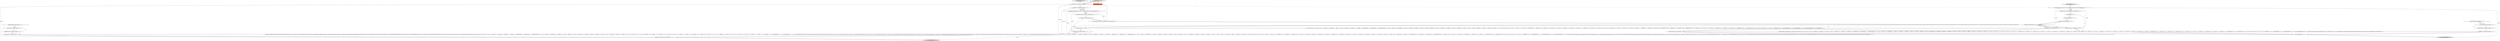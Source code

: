digraph {
12 [style = filled, label = "{unrollRecursionContexts(_parentctx)}@@@186@@@['1', '1', '0']", fillcolor = white, shape = ellipse image = "AAA0AAABBB1BBB"];
26 [style = filled, label = "GroupingExpressionsContext _localctx = new GroupingExpressionsContext(_ctx,getState())@@@3@@@['0', '0', '1']", fillcolor = white, shape = ellipse image = "AAA0AAABBB3BBB"];
29 [style = filled, label = "(((_la) & ~0x3f) == 0 && ((1L << _la) & ((1L << T__0) | (1L << ANALYZE) | (1L << ANALYZED) | (1L << CASE) | (1L << CAST) | (1L << CATALOGS) | (1L << COLUMNS) | (1L << CONVERT) | (1L << CURRENT_DATE) | (1L << CURRENT_TIME) | (1L << CURRENT_TIMESTAMP) | (1L << DAY) | (1L << DEBUG) | (1L << EXECUTABLE) | (1L << EXISTS) | (1L << EXPLAIN) | (1L << EXTRACT) | (1L << FALSE) | (1L << FIRST) | (1L << FORMAT) | (1L << FULL) | (1L << FUNCTIONS) | (1L << GRAPHVIZ) | (1L << HOUR) | (1L << INTERVAL) | (1L << LAST) | (1L << LEFT) | (1L << LIMIT) | (1L << MAPPED) | (1L << MATCH) | (1L << MINUTE) | (1L << MONTH))) != 0) || ((((_la - 66)) & ~0x3f) == 0 && ((1L << (_la - 66)) & ((1L << (NOT - 66)) | (1L << (NULL - 66)) | (1L << (OPTIMIZED - 66)) | (1L << (PARSED - 66)) | (1L << (PHYSICAL - 66)) | (1L << (PIVOT - 66)) | (1L << (PLAN - 66)) | (1L << (RIGHT - 66)) | (1L << (RLIKE - 66)) | (1L << (QUERY - 66)) | (1L << (SCHEMAS - 66)) | (1L << (SECOND - 66)) | (1L << (SHOW - 66)) | (1L << (SYS - 66)) | (1L << (TABLES - 66)) | (1L << (TEXT - 66)) | (1L << (TRUE - 66)) | (1L << (TOP - 66)) | (1L << (TYPE - 66)) | (1L << (TYPES - 66)) | (1L << (VERIFY - 66)) | (1L << (YEAR - 66)) | (1L << (FUNCTION_ESC - 66)) | (1L << (DATE_ESC - 66)) | (1L << (TIME_ESC - 66)) | (1L << (TIMESTAMP_ESC - 66)) | (1L << (GUID_ESC - 66)) | (1L << (PLUS - 66)) | (1L << (MINUS - 66)) | (1L << (ASTERISK - 66)) | (1L << (PARAM - 66)) | (1L << (STRING - 66)) | (1L << (INTEGER_VALUE - 66)) | (1L << (DECIMAL_VALUE - 66)))) != 0) || ((((_la - 130)) & ~0x3f) == 0 && ((1L << (_la - 130)) & ((1L << (IDENTIFIER - 130)) | (1L << (DIGIT_IDENTIFIER - 130)) | (1L << (QUOTED_IDENTIFIER - 130)) | (1L << (BACKQUOTED_IDENTIFIER - 130)))) != 0)@@@16@@@['0', '0', '1']", fillcolor = white, shape = diamond image = "AAA0AAABBB3BBB"];
21 [style = filled, label = "return _localctx@@@58@@@['0', '0', '1']", fillcolor = lightgray, shape = ellipse image = "AAA0AAABBB3BBB"];
5 [style = filled, label = "_errHandler.reportError(this,re)@@@183@@@['1', '1', '0']", fillcolor = white, shape = ellipse image = "AAA0AAABBB1BBB"];
35 [style = filled, label = "enterOuterAlt(_localctx,1)@@@10@@@['0', '0', '1']", fillcolor = white, shape = ellipse image = "AAA0AAABBB3BBB"];
15 [style = filled, label = "int _alt@@@11@@@['1', '1', '0']", fillcolor = white, shape = ellipse image = "AAA0AAABBB1BBB"];
19 [style = filled, label = "_errHandler.reportError(this,re)@@@52@@@['0', '0', '1']", fillcolor = white, shape = ellipse image = "AAA0AAABBB3BBB"];
33 [style = filled, label = "{exitRule()}@@@55@@@['0', '0', '1']", fillcolor = white, shape = ellipse image = "AAA0AAABBB3BBB"];
28 [style = filled, label = "{setState(341)match(T__0)setState(350)_la = _input.LA(1)if ((((_la) & ~0x3f) == 0 && ((1L << _la) & ((1L << T__0) | (1L << ANALYZE) | (1L << ANALYZED) | (1L << CASE) | (1L << CAST) | (1L << CATALOGS) | (1L << COLUMNS) | (1L << CONVERT) | (1L << CURRENT_DATE) | (1L << CURRENT_TIME) | (1L << CURRENT_TIMESTAMP) | (1L << DAY) | (1L << DEBUG) | (1L << EXECUTABLE) | (1L << EXISTS) | (1L << EXPLAIN) | (1L << EXTRACT) | (1L << FALSE) | (1L << FIRST) | (1L << FORMAT) | (1L << FULL) | (1L << FUNCTIONS) | (1L << GRAPHVIZ) | (1L << HOUR) | (1L << INTERVAL) | (1L << LAST) | (1L << LEFT) | (1L << LIMIT) | (1L << MAPPED) | (1L << MATCH) | (1L << MINUTE) | (1L << MONTH))) != 0) || ((((_la - 66)) & ~0x3f) == 0 && ((1L << (_la - 66)) & ((1L << (NOT - 66)) | (1L << (NULL - 66)) | (1L << (OPTIMIZED - 66)) | (1L << (PARSED - 66)) | (1L << (PHYSICAL - 66)) | (1L << (PIVOT - 66)) | (1L << (PLAN - 66)) | (1L << (RIGHT - 66)) | (1L << (RLIKE - 66)) | (1L << (QUERY - 66)) | (1L << (SCHEMAS - 66)) | (1L << (SECOND - 66)) | (1L << (SHOW - 66)) | (1L << (SYS - 66)) | (1L << (TABLES - 66)) | (1L << (TEXT - 66)) | (1L << (TRUE - 66)) | (1L << (TOP - 66)) | (1L << (TYPE - 66)) | (1L << (TYPES - 66)) | (1L << (VERIFY - 66)) | (1L << (YEAR - 66)) | (1L << (FUNCTION_ESC - 66)) | (1L << (DATE_ESC - 66)) | (1L << (TIME_ESC - 66)) | (1L << (TIMESTAMP_ESC - 66)) | (1L << (GUID_ESC - 66)) | (1L << (PLUS - 66)) | (1L << (MINUS - 66)) | (1L << (ASTERISK - 66)) | (1L << (PARAM - 66)) | (1L << (STRING - 66)) | (1L << (INTEGER_VALUE - 66)) | (1L << (DECIMAL_VALUE - 66)))) != 0) || ((((_la - 130)) & ~0x3f) == 0 && ((1L << (_la - 130)) & ((1L << (IDENTIFIER - 130)) | (1L << (DIGIT_IDENTIFIER - 130)) | (1L << (QUOTED_IDENTIFIER - 130)) | (1L << (BACKQUOTED_IDENTIFIER - 130)))) != 0)) {{setState(342)expression()setState(347)_errHandler.sync(this)_la = _input.LA(1)while (_la == T__2) {{{setState(343)match(T__2)setState(344)expression()}}setState(349)_errHandler.sync(this)_la = _input.LA(1)}}}setState(352)match(T__1)}@@@11@@@['0', '0', '1']", fillcolor = white, shape = ellipse image = "AAA0AAABBB3BBB"];
18 [style = filled, label = "primaryExpression['0', '1', '0']", fillcolor = lightgray, shape = diamond image = "AAA0AAABBB2BBB"];
9 [style = filled, label = "int _p@@@2@@@['1', '1', '0']", fillcolor = tomato, shape = box image = "AAA0AAABBB1BBB"];
17 [style = filled, label = "PrimaryExpressionContext _localctx = new PrimaryExpressionContext(_ctx,_parentState)@@@5@@@['1', '1', '0']", fillcolor = white, shape = ellipse image = "AAA0AAABBB1BBB"];
8 [style = filled, label = "_errHandler.recover(this,re)@@@184@@@['1', '1', '0']", fillcolor = white, shape = ellipse image = "AAA0AAABBB1BBB"];
1 [style = filled, label = "enterOuterAlt(_localctx,1)@@@12@@@['1', '1', '0']", fillcolor = white, shape = ellipse image = "AAA0AAABBB1BBB"];
27 [style = filled, label = "int _la@@@5@@@['0', '0', '1']", fillcolor = white, shape = ellipse image = "AAA0AAABBB3BBB"];
14 [style = filled, label = "int _parentState = getState()@@@4@@@['1', '1', '0']", fillcolor = white, shape = ellipse image = "AAA0AAABBB1BBB"];
32 [style = filled, label = "enterRule(_localctx,24,RULE_groupingExpressions)@@@4@@@['0', '0', '1']", fillcolor = white, shape = ellipse image = "AAA0AAABBB3BBB"];
7 [style = filled, label = "enterRecursionRule(_localctx,70,RULE_primaryExpression,_p)@@@8@@@['1', '1', '0']", fillcolor = white, shape = ellipse image = "AAA0AAABBB1BBB"];
16 [style = filled, label = "RecognitionException re@@@181@@@['1', '1', '0']", fillcolor = white, shape = diamond image = "AAA0AAABBB1BBB"];
31 [style = filled, label = "_localctx.exception = re@@@51@@@['0', '0', '1']", fillcolor = white, shape = ellipse image = "AAA0AAABBB3BBB"];
34 [style = filled, label = "setState(354)@@@7@@@['0', '0', '1']", fillcolor = white, shape = ellipse image = "AAA0AAABBB3BBB"];
23 [style = filled, label = "_errHandler.sync(this)@@@8@@@['0', '0', '1']", fillcolor = white, shape = ellipse image = "AAA0AAABBB3BBB"];
30 [style = filled, label = "RecognitionException re@@@50@@@['0', '0', '1']", fillcolor = white, shape = diamond image = "AAA0AAABBB3BBB"];
0 [style = filled, label = "getInterpreter().adaptivePredict(_input,44,_ctx)@@@9@@@['1', '1', '1']", fillcolor = white, shape = diamond image = "AAA0AAABBB1BBB"];
10 [style = filled, label = "ParserRuleContext _parentctx = _ctx@@@3@@@['1', '1', '0']", fillcolor = white, shape = ellipse image = "AAA0AAABBB1BBB"];
25 [style = filled, label = "groupingExpressions['0', '0', '1']", fillcolor = lightgray, shape = diamond image = "AAA0AAABBB3BBB"];
6 [style = filled, label = "{setState(668)_errHandler.sync(this)switch (getInterpreter().adaptivePredict(_input,91,_ctx)) {case 1:{_localctx = new CastContext(_localctx)_ctx = _localctx_prevctx = _localctxsetState(633)castExpression()}breakcase 2:{_localctx = new ExtractContext(_localctx)_ctx = _localctx_prevctx = _localctxsetState(634)extractExpression()}breakcase 3:{_localctx = new CurrentDateTimeFunctionContext(_localctx)_ctx = _localctx_prevctx = _localctxsetState(635)builtinDateTimeFunction()}breakcase 4:{_localctx = new ConstantDefaultContext(_localctx)_ctx = _localctx_prevctx = _localctxsetState(636)constant()}breakcase 5:{_localctx = new StarContext(_localctx)_ctx = _localctx_prevctx = _localctxsetState(640)_errHandler.sync(this)_la = _input.LA(1)if ((((_la) & ~0x3f) == 0 && ((1L << _la) & ((1L << ANALYZE) | (1L << ANALYZED) | (1L << CATALOGS) | (1L << COLUMNS) | (1L << CURRENT_DATE) | (1L << CURRENT_TIME) | (1L << CURRENT_TIMESTAMP) | (1L << DAY) | (1L << DEBUG) | (1L << EXECUTABLE) | (1L << EXPLAIN) | (1L << FIRST) | (1L << FORMAT) | (1L << FULL) | (1L << FUNCTIONS) | (1L << GRAPHVIZ) | (1L << HOUR) | (1L << INTERVAL) | (1L << LAST) | (1L << LIMIT) | (1L << MAPPED) | (1L << MINUTE) | (1L << MONTH))) != 0) || ((((_la - 70)) & ~0x3f) == 0 && ((1L << (_la - 70)) & ((1L << (OPTIMIZED - 70)) | (1L << (PARSED - 70)) | (1L << (PHYSICAL - 70)) | (1L << (PIVOT - 70)) | (1L << (PLAN - 70)) | (1L << (RLIKE - 70)) | (1L << (QUERY - 70)) | (1L << (SCHEMAS - 70)) | (1L << (SECOND - 70)) | (1L << (SHOW - 70)) | (1L << (SYS - 70)) | (1L << (TABLES - 70)) | (1L << (TEXT - 70)) | (1L << (TOP - 70)) | (1L << (TYPE - 70)) | (1L << (TYPES - 70)) | (1L << (VERIFY - 70)) | (1L << (YEAR - 70)) | (1L << (IDENTIFIER - 70)) | (1L << (DIGIT_IDENTIFIER - 70)) | (1L << (QUOTED_IDENTIFIER - 70)))) != 0) || _la == BACKQUOTED_IDENTIFIER) {{setState(637)qualifiedName()setState(638)match(DOT)}}setState(642)match(ASTERISK)}breakcase 6:{_localctx = new FunctionContext(_localctx)_ctx = _localctx_prevctx = _localctxsetState(643)functionExpression()}breakcase 7:{_localctx = new SubqueryExpressionContext(_localctx)_ctx = _localctx_prevctx = _localctxsetState(644)match(T__0)setState(645)query()setState(646)match(T__1)}breakcase 8:{_localctx = new DereferenceContext(_localctx)_ctx = _localctx_prevctx = _localctxsetState(648)qualifiedName()}breakcase 9:{_localctx = new ParenthesizedExpressionContext(_localctx)_ctx = _localctx_prevctx = _localctxsetState(649)match(T__0)setState(650)expression()setState(651)match(T__1)}breakcase 10:{_localctx = new CaseContext(_localctx)_ctx = _localctx_prevctx = _localctxsetState(653)match(CASE)setState(655)_errHandler.sync(this)_la = _input.LA(1)if ((((_la) & ~0x3f) == 0 && ((1L << _la) & ((1L << T__0) | (1L << ANALYZE) | (1L << ANALYZED) | (1L << CASE) | (1L << CAST) | (1L << CATALOGS) | (1L << COLUMNS) | (1L << CONVERT) | (1L << CURRENT_DATE) | (1L << CURRENT_TIME) | (1L << CURRENT_TIMESTAMP) | (1L << DAY) | (1L << DEBUG) | (1L << EXECUTABLE) | (1L << EXISTS) | (1L << EXPLAIN) | (1L << EXTRACT) | (1L << FALSE) | (1L << FIRST) | (1L << FORMAT) | (1L << FULL) | (1L << FUNCTIONS) | (1L << GRAPHVIZ) | (1L << HOUR) | (1L << INTERVAL) | (1L << LAST) | (1L << LEFT) | (1L << LIMIT) | (1L << MAPPED) | (1L << MATCH) | (1L << MINUTE) | (1L << MONTH))) != 0) || ((((_la - 66)) & ~0x3f) == 0 && ((1L << (_la - 66)) & ((1L << (NOT - 66)) | (1L << (NULL - 66)) | (1L << (OPTIMIZED - 66)) | (1L << (PARSED - 66)) | (1L << (PHYSICAL - 66)) | (1L << (PIVOT - 66)) | (1L << (PLAN - 66)) | (1L << (RIGHT - 66)) | (1L << (RLIKE - 66)) | (1L << (QUERY - 66)) | (1L << (SCHEMAS - 66)) | (1L << (SECOND - 66)) | (1L << (SHOW - 66)) | (1L << (SYS - 66)) | (1L << (TABLES - 66)) | (1L << (TEXT - 66)) | (1L << (TRUE - 66)) | (1L << (TOP - 66)) | (1L << (TYPE - 66)) | (1L << (TYPES - 66)) | (1L << (VERIFY - 66)) | (1L << (YEAR - 66)) | (1L << (FUNCTION_ESC - 66)) | (1L << (DATE_ESC - 66)) | (1L << (TIME_ESC - 66)) | (1L << (TIMESTAMP_ESC - 66)) | (1L << (GUID_ESC - 66)) | (1L << (PLUS - 66)) | (1L << (MINUS - 66)) | (1L << (ASTERISK - 66)) | (1L << (PARAM - 66)) | (1L << (STRING - 66)) | (1L << (INTEGER_VALUE - 66)) | (1L << (DECIMAL_VALUE - 66)))) != 0) || ((((_la - 130)) & ~0x3f) == 0 && ((1L << (_la - 130)) & ((1L << (IDENTIFIER - 130)) | (1L << (DIGIT_IDENTIFIER - 130)) | (1L << (QUOTED_IDENTIFIER - 130)) | (1L << (BACKQUOTED_IDENTIFIER - 130)))) != 0)) {{setState(654)((CaseContext)_localctx).operand = booleanExpression(0)}}setState(658)_errHandler.sync(this)_la = _input.LA(1)setState(664)_errHandler.sync(this)_la = _input.LA(1)if (_la == ELSE) {{setState(662)match(ELSE)setState(663)((CaseContext)_localctx).elseClause = booleanExpression(0)}}setState(666)match(END)}break_ctx.stop = _input.LT(-1)setState(675)_errHandler.sync(this)_alt = getInterpreter().adaptivePredict(_input,92,_ctx)while (_alt != 2 && _alt != org.antlr.v4.runtime.atn.ATN.INVALID_ALT_NUMBER) {if (_alt == 1) {if (_parseListeners != null) triggerExitRuleEvent()_prevctx = _localctx{{_localctx = new CastOperatorExpressionContext(new PrimaryExpressionContext(_parentctx,_parentState))pushNewRecursionContext(_localctx,_startState,RULE_primaryExpression)setState(670)if (!(precpred(_ctx,10))) throw new FailedPredicateException(this,\"precpred(_ctx, 10)\")setState(671)match(CAST_OP)setState(672)dataType()}}}setState(677)_errHandler.sync(this)_alt = getInterpreter().adaptivePredict(_input,92,_ctx)}}@@@13@@@['1', '1', '0']", fillcolor = white, shape = ellipse image = "AAA0AAABBB1BBB"];
2 [style = filled, label = "_localctx.exception = re@@@182@@@['1', '1', '0']", fillcolor = white, shape = ellipse image = "AAA0AAABBB1BBB"];
11 [style = filled, label = "PrimaryExpressionContext _prevctx = _localctx@@@6@@@['1', '1', '0']", fillcolor = white, shape = ellipse image = "AAA0AAABBB1BBB"];
3 [style = filled, label = "primaryExpression['1', '0', '0']", fillcolor = lightgray, shape = diamond image = "AAA0AAABBB1BBB"];
22 [style = filled, label = "{setState(353)expression()}@@@43@@@['0', '0', '1']", fillcolor = white, shape = ellipse image = "AAA0AAABBB3BBB"];
4 [style = filled, label = "int _startState = 70@@@7@@@['1', '1', '0']", fillcolor = white, shape = ellipse image = "AAA0AAABBB1BBB"];
24 [style = filled, label = "enterOuterAlt(_localctx,2)@@@42@@@['0', '0', '1']", fillcolor = white, shape = ellipse image = "AAA0AAABBB3BBB"];
13 [style = filled, label = "return _localctx@@@189@@@['1', '1', '0']", fillcolor = lightgray, shape = ellipse image = "AAA0AAABBB1BBB"];
20 [style = filled, label = "_errHandler.recover(this,re)@@@53@@@['0', '0', '1']", fillcolor = white, shape = ellipse image = "AAA0AAABBB3BBB"];
14->17 [style = bold, label=""];
3->10 [style = bold, label=""];
30->19 [style = dotted, label="true"];
11->4 [style = bold, label=""];
4->7 [style = bold, label=""];
14->17 [style = solid, label="_parentState"];
15->1 [style = bold, label=""];
5->8 [style = bold, label=""];
8->12 [style = bold, label=""];
0->29 [style = dotted, label="true"];
0->35 [style = bold, label=""];
16->2 [style = dotted, label="true"];
26->35 [style = solid, label="_localctx"];
15->6 [style = solid, label="_alt"];
27->28 [style = solid, label="_la"];
2->5 [style = bold, label=""];
10->12 [style = solid, label="_parentctx"];
22->33 [style = bold, label=""];
19->20 [style = bold, label=""];
25->26 [style = bold, label=""];
34->23 [style = bold, label=""];
32->27 [style = bold, label=""];
26->32 [style = solid, label="_localctx"];
1->6 [style = bold, label=""];
17->7 [style = solid, label="_localctx"];
4->6 [style = solid, label="_startState"];
35->28 [style = bold, label=""];
17->11 [style = solid, label="_localctx"];
6->13 [style = solid, label="_localctx"];
23->0 [style = bold, label=""];
24->22 [style = bold, label=""];
26->24 [style = solid, label="_localctx"];
12->13 [style = bold, label=""];
0->24 [style = bold, label=""];
16->2 [style = bold, label=""];
10->6 [style = solid, label="_parentctx"];
30->31 [style = bold, label=""];
33->21 [style = bold, label=""];
17->6 [style = solid, label="_localctx"];
0->15 [style = bold, label=""];
28->33 [style = bold, label=""];
26->21 [style = solid, label="_localctx"];
30->31 [style = dotted, label="true"];
18->10 [style = bold, label=""];
7->0 [style = bold, label=""];
26->32 [style = bold, label=""];
6->12 [style = bold, label=""];
17->11 [style = bold, label=""];
0->6 [style = solid, label="_la"];
10->26 [style = dashed, label="0"];
16->8 [style = dotted, label="true"];
14->6 [style = solid, label="_parentState"];
27->34 [style = bold, label=""];
9->7 [style = solid, label="_p"];
16->5 [style = dotted, label="true"];
3->9 [style = dotted, label="true"];
18->9 [style = dotted, label="true"];
10->14 [style = bold, label=""];
31->19 [style = bold, label=""];
17->1 [style = solid, label="_localctx"];
20->33 [style = bold, label=""];
30->20 [style = dotted, label="true"];
0->24 [style = dotted, label="true"];
0->35 [style = dotted, label="true"];
}
